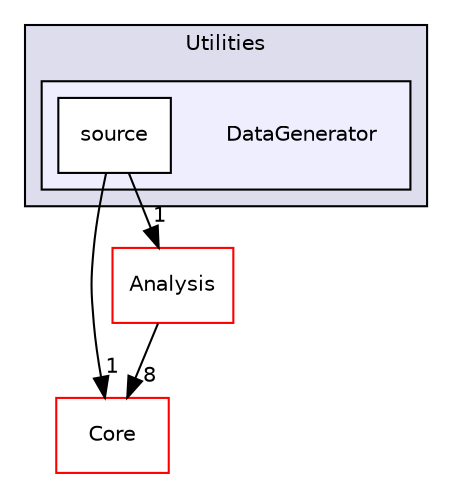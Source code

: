 digraph "DataGenerator" {
  compound=true
  node [ fontsize="10", fontname="Helvetica"];
  edge [ labelfontsize="10", labelfontname="Helvetica"];
  subgraph clusterdir_708203b3995acd19e4759c0cd9e272db {
    graph [ bgcolor="#ddddee", pencolor="black", label="Utilities" fontname="Helvetica", fontsize="10", URL="dir_708203b3995acd19e4759c0cd9e272db.html"]
  subgraph clusterdir_108ebb144f31b580ecb4b02528e9cbf0 {
    graph [ bgcolor="#eeeeff", pencolor="black", label="" URL="dir_108ebb144f31b580ecb4b02528e9cbf0.html"];
    dir_108ebb144f31b580ecb4b02528e9cbf0 [shape=plaintext label="DataGenerator"];
    dir_cb1aa5fa0bb69d4d3f561ba49f0cafb0 [shape=box label="source" color="black" fillcolor="white" style="filled" URL="dir_cb1aa5fa0bb69d4d3f561ba49f0cafb0.html"];
  }
  }
  dir_c6310732a22f63c0c2fc5595561e68f1 [shape=box label="Core" fillcolor="white" style="filled" color="red" URL="dir_c6310732a22f63c0c2fc5595561e68f1.html"];
  dir_19b17cb436010079e3d017a29cb7858f [shape=box label="Analysis" fillcolor="white" style="filled" color="red" URL="dir_19b17cb436010079e3d017a29cb7858f.html"];
  dir_19b17cb436010079e3d017a29cb7858f->dir_c6310732a22f63c0c2fc5595561e68f1 [headlabel="8", labeldistance=1.5 headhref="dir_000003_000022.html"];
  dir_cb1aa5fa0bb69d4d3f561ba49f0cafb0->dir_c6310732a22f63c0c2fc5595561e68f1 [headlabel="1", labeldistance=1.5 headhref="dir_000028_000022.html"];
  dir_cb1aa5fa0bb69d4d3f561ba49f0cafb0->dir_19b17cb436010079e3d017a29cb7858f [headlabel="1", labeldistance=1.5 headhref="dir_000028_000003.html"];
}
